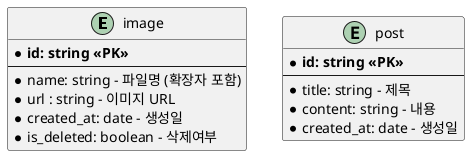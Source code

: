 ' 프로젝트 코드 내 엔티티 관계 다이어그램

@startuml

entity "image" as image {
  * **id: string <<PK>>**
  --
  * name: string - 파일명 (확장자 포함)
  * url : string - 이미지 URL
  * created_at: date - 생성일
  * is_deleted: boolean - 삭제여부
}

entity "post" as post {
  * **id: string <<PK>>**
  --
  * title: string - 제목
  * content: string - 내용
  * created_at: date - 생성일
}

@enduml
